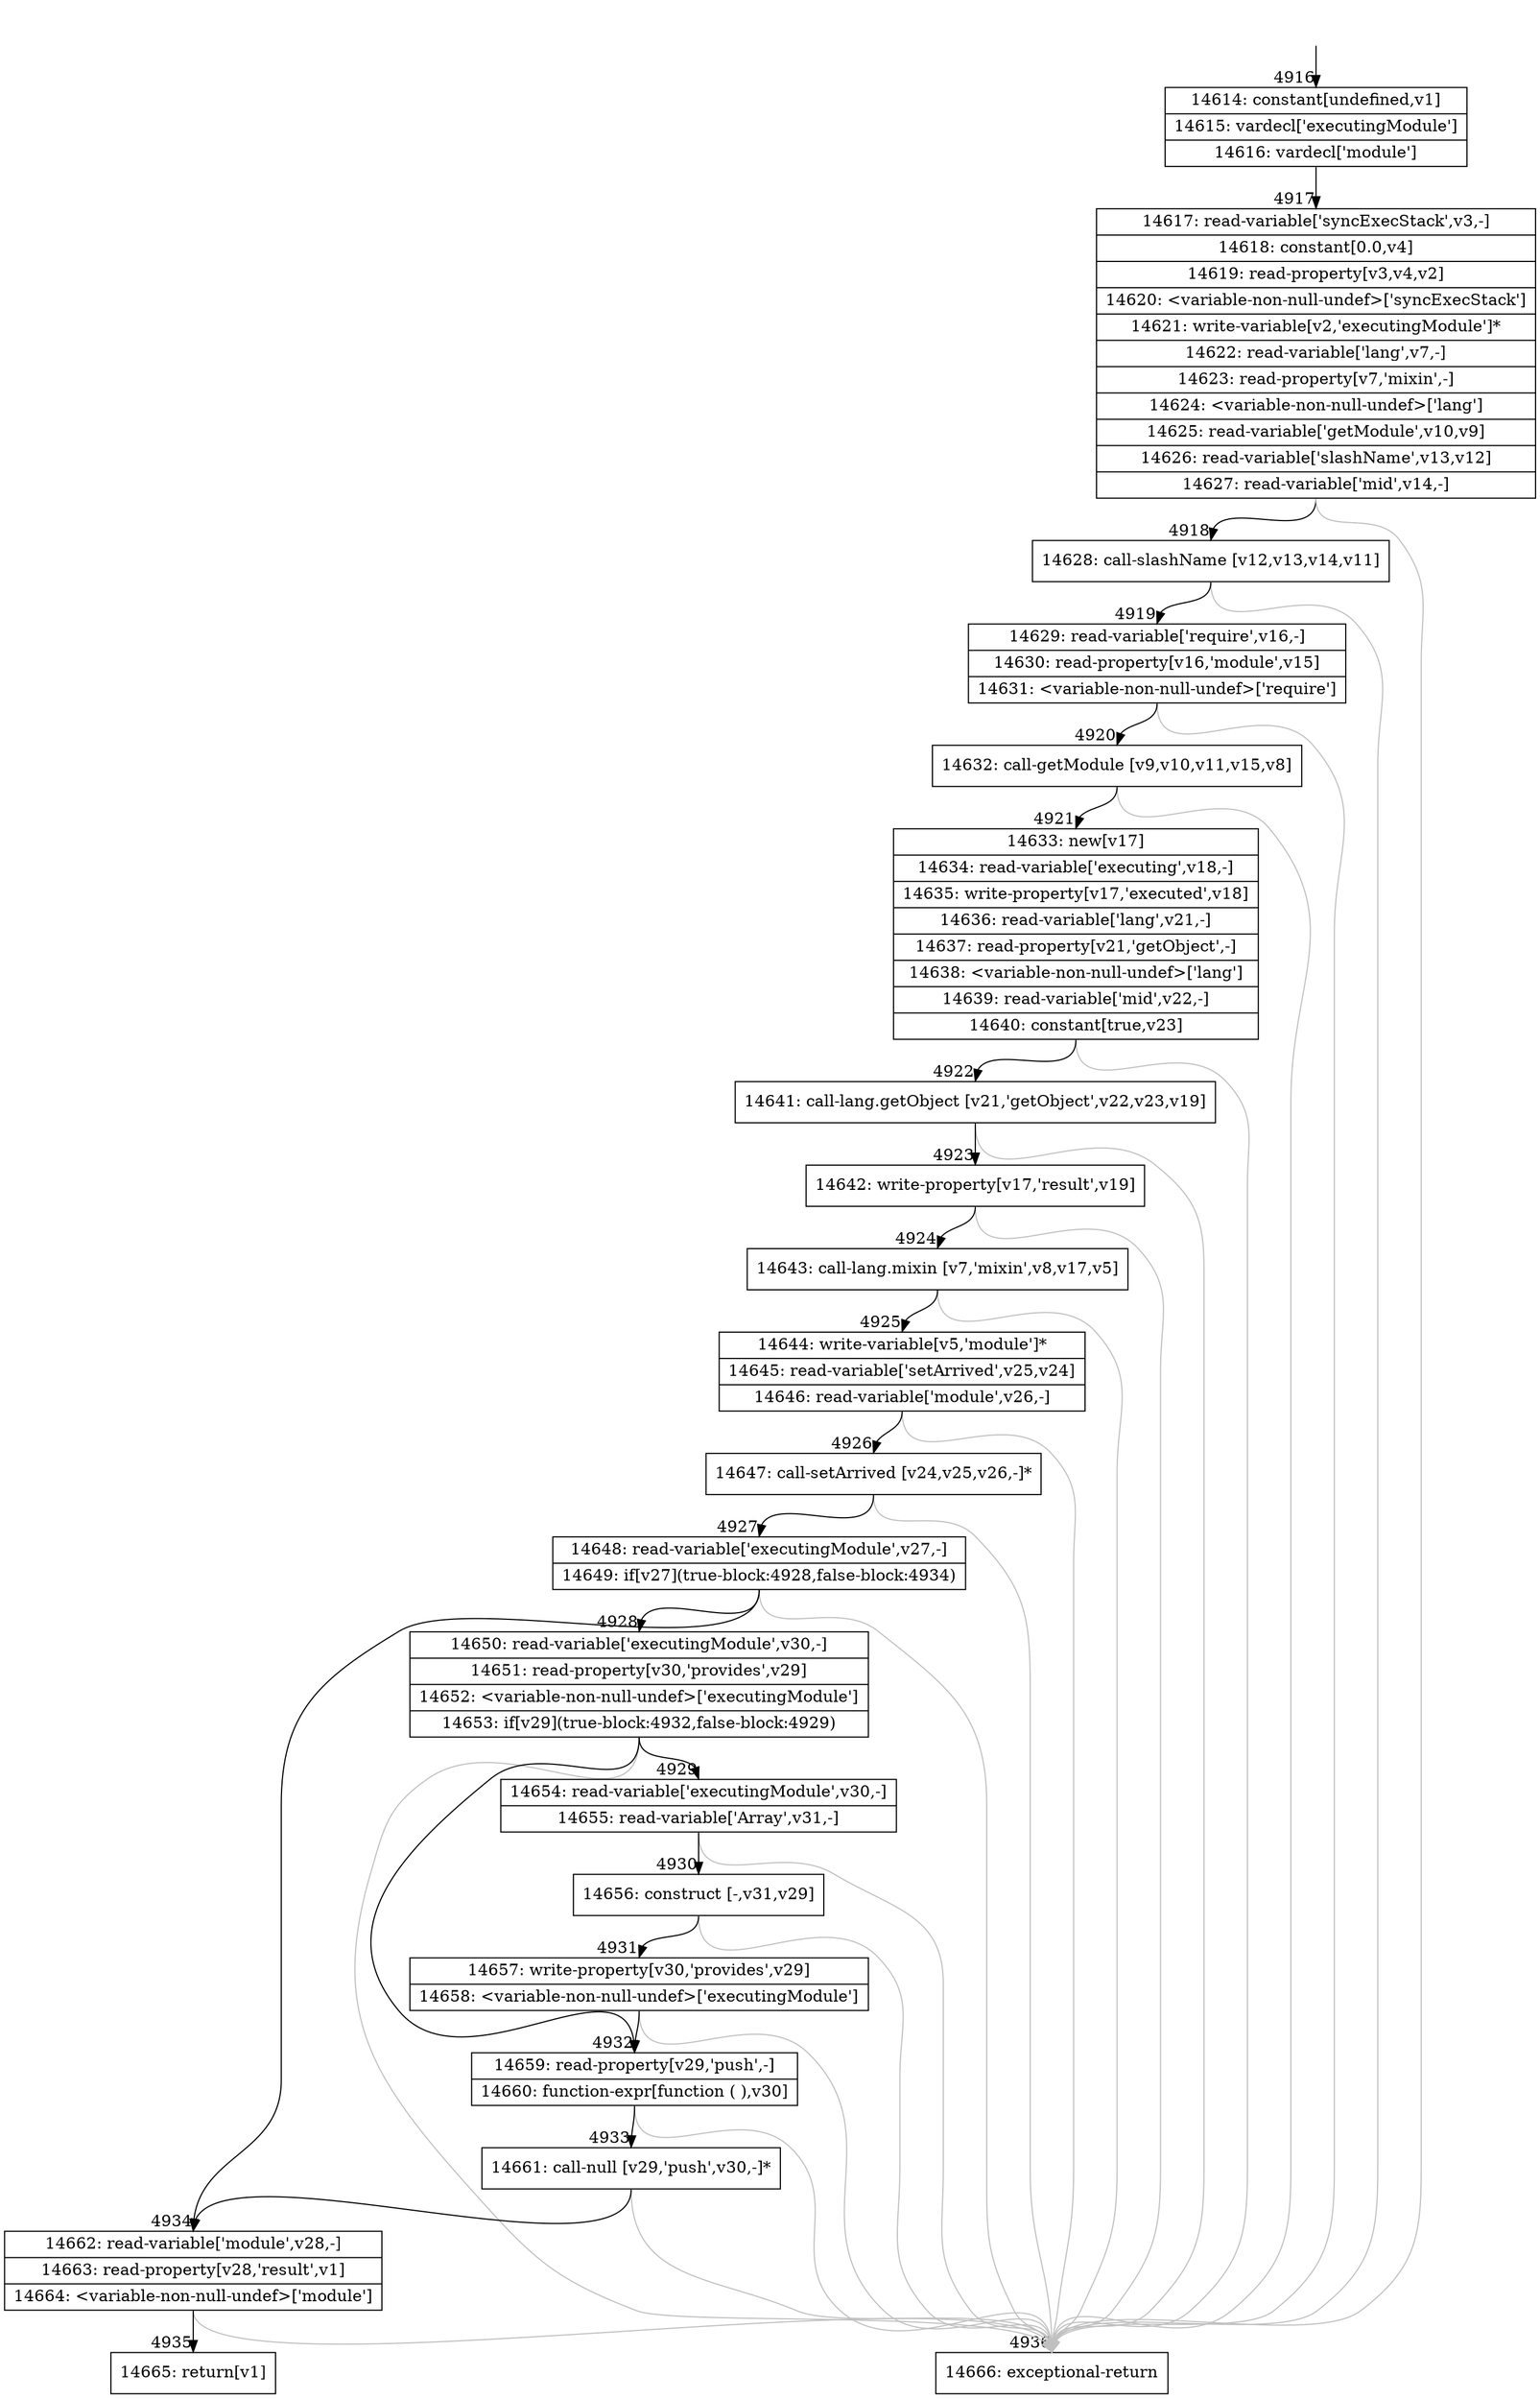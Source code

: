 digraph {
rankdir="TD"
BB_entry351[shape=none,label=""];
BB_entry351 -> BB4916 [tailport=s, headport=n, headlabel="    4916"]
BB4916 [shape=record label="{14614: constant[undefined,v1]|14615: vardecl['executingModule']|14616: vardecl['module']}" ] 
BB4916 -> BB4917 [tailport=s, headport=n, headlabel="      4917"]
BB4917 [shape=record label="{14617: read-variable['syncExecStack',v3,-]|14618: constant[0.0,v4]|14619: read-property[v3,v4,v2]|14620: \<variable-non-null-undef\>['syncExecStack']|14621: write-variable[v2,'executingModule']*|14622: read-variable['lang',v7,-]|14623: read-property[v7,'mixin',-]|14624: \<variable-non-null-undef\>['lang']|14625: read-variable['getModule',v10,v9]|14626: read-variable['slashName',v13,v12]|14627: read-variable['mid',v14,-]}" ] 
BB4917 -> BB4918 [tailport=s, headport=n, headlabel="      4918"]
BB4917 -> BB4936 [tailport=s, headport=n, color=gray, headlabel="      4936"]
BB4918 [shape=record label="{14628: call-slashName [v12,v13,v14,v11]}" ] 
BB4918 -> BB4919 [tailport=s, headport=n, headlabel="      4919"]
BB4918 -> BB4936 [tailport=s, headport=n, color=gray]
BB4919 [shape=record label="{14629: read-variable['require',v16,-]|14630: read-property[v16,'module',v15]|14631: \<variable-non-null-undef\>['require']}" ] 
BB4919 -> BB4920 [tailport=s, headport=n, headlabel="      4920"]
BB4919 -> BB4936 [tailport=s, headport=n, color=gray]
BB4920 [shape=record label="{14632: call-getModule [v9,v10,v11,v15,v8]}" ] 
BB4920 -> BB4921 [tailport=s, headport=n, headlabel="      4921"]
BB4920 -> BB4936 [tailport=s, headport=n, color=gray]
BB4921 [shape=record label="{14633: new[v17]|14634: read-variable['executing',v18,-]|14635: write-property[v17,'executed',v18]|14636: read-variable['lang',v21,-]|14637: read-property[v21,'getObject',-]|14638: \<variable-non-null-undef\>['lang']|14639: read-variable['mid',v22,-]|14640: constant[true,v23]}" ] 
BB4921 -> BB4922 [tailport=s, headport=n, headlabel="      4922"]
BB4921 -> BB4936 [tailport=s, headport=n, color=gray]
BB4922 [shape=record label="{14641: call-lang.getObject [v21,'getObject',v22,v23,v19]}" ] 
BB4922 -> BB4923 [tailport=s, headport=n, headlabel="      4923"]
BB4922 -> BB4936 [tailport=s, headport=n, color=gray]
BB4923 [shape=record label="{14642: write-property[v17,'result',v19]}" ] 
BB4923 -> BB4924 [tailport=s, headport=n, headlabel="      4924"]
BB4923 -> BB4936 [tailport=s, headport=n, color=gray]
BB4924 [shape=record label="{14643: call-lang.mixin [v7,'mixin',v8,v17,v5]}" ] 
BB4924 -> BB4925 [tailport=s, headport=n, headlabel="      4925"]
BB4924 -> BB4936 [tailport=s, headport=n, color=gray]
BB4925 [shape=record label="{14644: write-variable[v5,'module']*|14645: read-variable['setArrived',v25,v24]|14646: read-variable['module',v26,-]}" ] 
BB4925 -> BB4926 [tailport=s, headport=n, headlabel="      4926"]
BB4925 -> BB4936 [tailport=s, headport=n, color=gray]
BB4926 [shape=record label="{14647: call-setArrived [v24,v25,v26,-]*}" ] 
BB4926 -> BB4927 [tailport=s, headport=n, headlabel="      4927"]
BB4926 -> BB4936 [tailport=s, headport=n, color=gray]
BB4927 [shape=record label="{14648: read-variable['executingModule',v27,-]|14649: if[v27](true-block:4928,false-block:4934)}" ] 
BB4927 -> BB4928 [tailport=s, headport=n, headlabel="      4928"]
BB4927 -> BB4934 [tailport=s, headport=n, headlabel="      4934"]
BB4927 -> BB4936 [tailport=s, headport=n, color=gray]
BB4928 [shape=record label="{14650: read-variable['executingModule',v30,-]|14651: read-property[v30,'provides',v29]|14652: \<variable-non-null-undef\>['executingModule']|14653: if[v29](true-block:4932,false-block:4929)}" ] 
BB4928 -> BB4932 [tailport=s, headport=n, headlabel="      4932"]
BB4928 -> BB4929 [tailport=s, headport=n, headlabel="      4929"]
BB4928 -> BB4936 [tailport=s, headport=n, color=gray]
BB4929 [shape=record label="{14654: read-variable['executingModule',v30,-]|14655: read-variable['Array',v31,-]}" ] 
BB4929 -> BB4930 [tailport=s, headport=n, headlabel="      4930"]
BB4929 -> BB4936 [tailport=s, headport=n, color=gray]
BB4930 [shape=record label="{14656: construct [-,v31,v29]}" ] 
BB4930 -> BB4931 [tailport=s, headport=n, headlabel="      4931"]
BB4930 -> BB4936 [tailport=s, headport=n, color=gray]
BB4931 [shape=record label="{14657: write-property[v30,'provides',v29]|14658: \<variable-non-null-undef\>['executingModule']}" ] 
BB4931 -> BB4932 [tailport=s, headport=n]
BB4931 -> BB4936 [tailport=s, headport=n, color=gray]
BB4932 [shape=record label="{14659: read-property[v29,'push',-]|14660: function-expr[function ( ),v30]}" ] 
BB4932 -> BB4933 [tailport=s, headport=n, headlabel="      4933"]
BB4932 -> BB4936 [tailport=s, headport=n, color=gray]
BB4933 [shape=record label="{14661: call-null [v29,'push',v30,-]*}" ] 
BB4933 -> BB4934 [tailport=s, headport=n]
BB4933 -> BB4936 [tailport=s, headport=n, color=gray]
BB4934 [shape=record label="{14662: read-variable['module',v28,-]|14663: read-property[v28,'result',v1]|14664: \<variable-non-null-undef\>['module']}" ] 
BB4934 -> BB4935 [tailport=s, headport=n, headlabel="      4935"]
BB4934 -> BB4936 [tailport=s, headport=n, color=gray]
BB4935 [shape=record label="{14665: return[v1]}" ] 
BB4936 [shape=record label="{14666: exceptional-return}" ] 
//#$~ 6755
}
